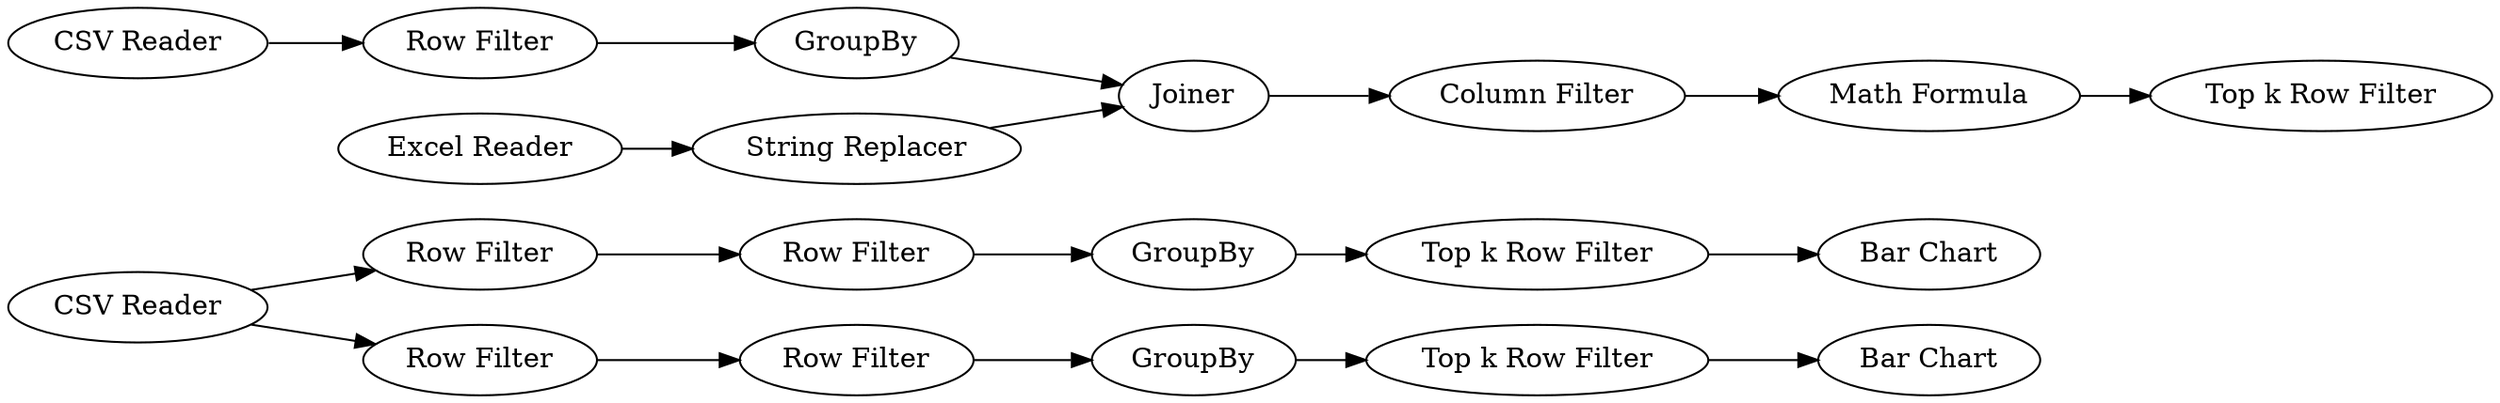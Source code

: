 digraph {
	10 -> 11
	7 -> 8
	11 -> 12
	18 -> 19
	8 -> 10
	23 -> 24
	1 -> 21
	13 -> 14
	6 -> 13
	15 -> 17
	19 -> 20
	14 -> 15
	17 -> 16
	24 -> 25
	21 -> 22
	6 -> 7
	20 -> 22
	22 -> 23
	7 [label="Row Filter"]
	21 [label="String Replacer"]
	18 [label="CSV Reader"]
	8 [label="Row Filter"]
	17 [label="Top k Row Filter"]
	19 [label="Row Filter"]
	24 [label="Math Formula"]
	6 [label="CSV Reader"]
	15 [label=GroupBy]
	25 [label="Top k Row Filter"]
	12 [label="Bar Chart"]
	10 [label=GroupBy]
	16 [label="Bar Chart"]
	1 [label="Excel Reader"]
	22 [label=Joiner]
	11 [label="Top k Row Filter"]
	23 [label="Column Filter"]
	14 [label="Row Filter"]
	13 [label="Row Filter"]
	20 [label=GroupBy]
	rankdir=LR
}
